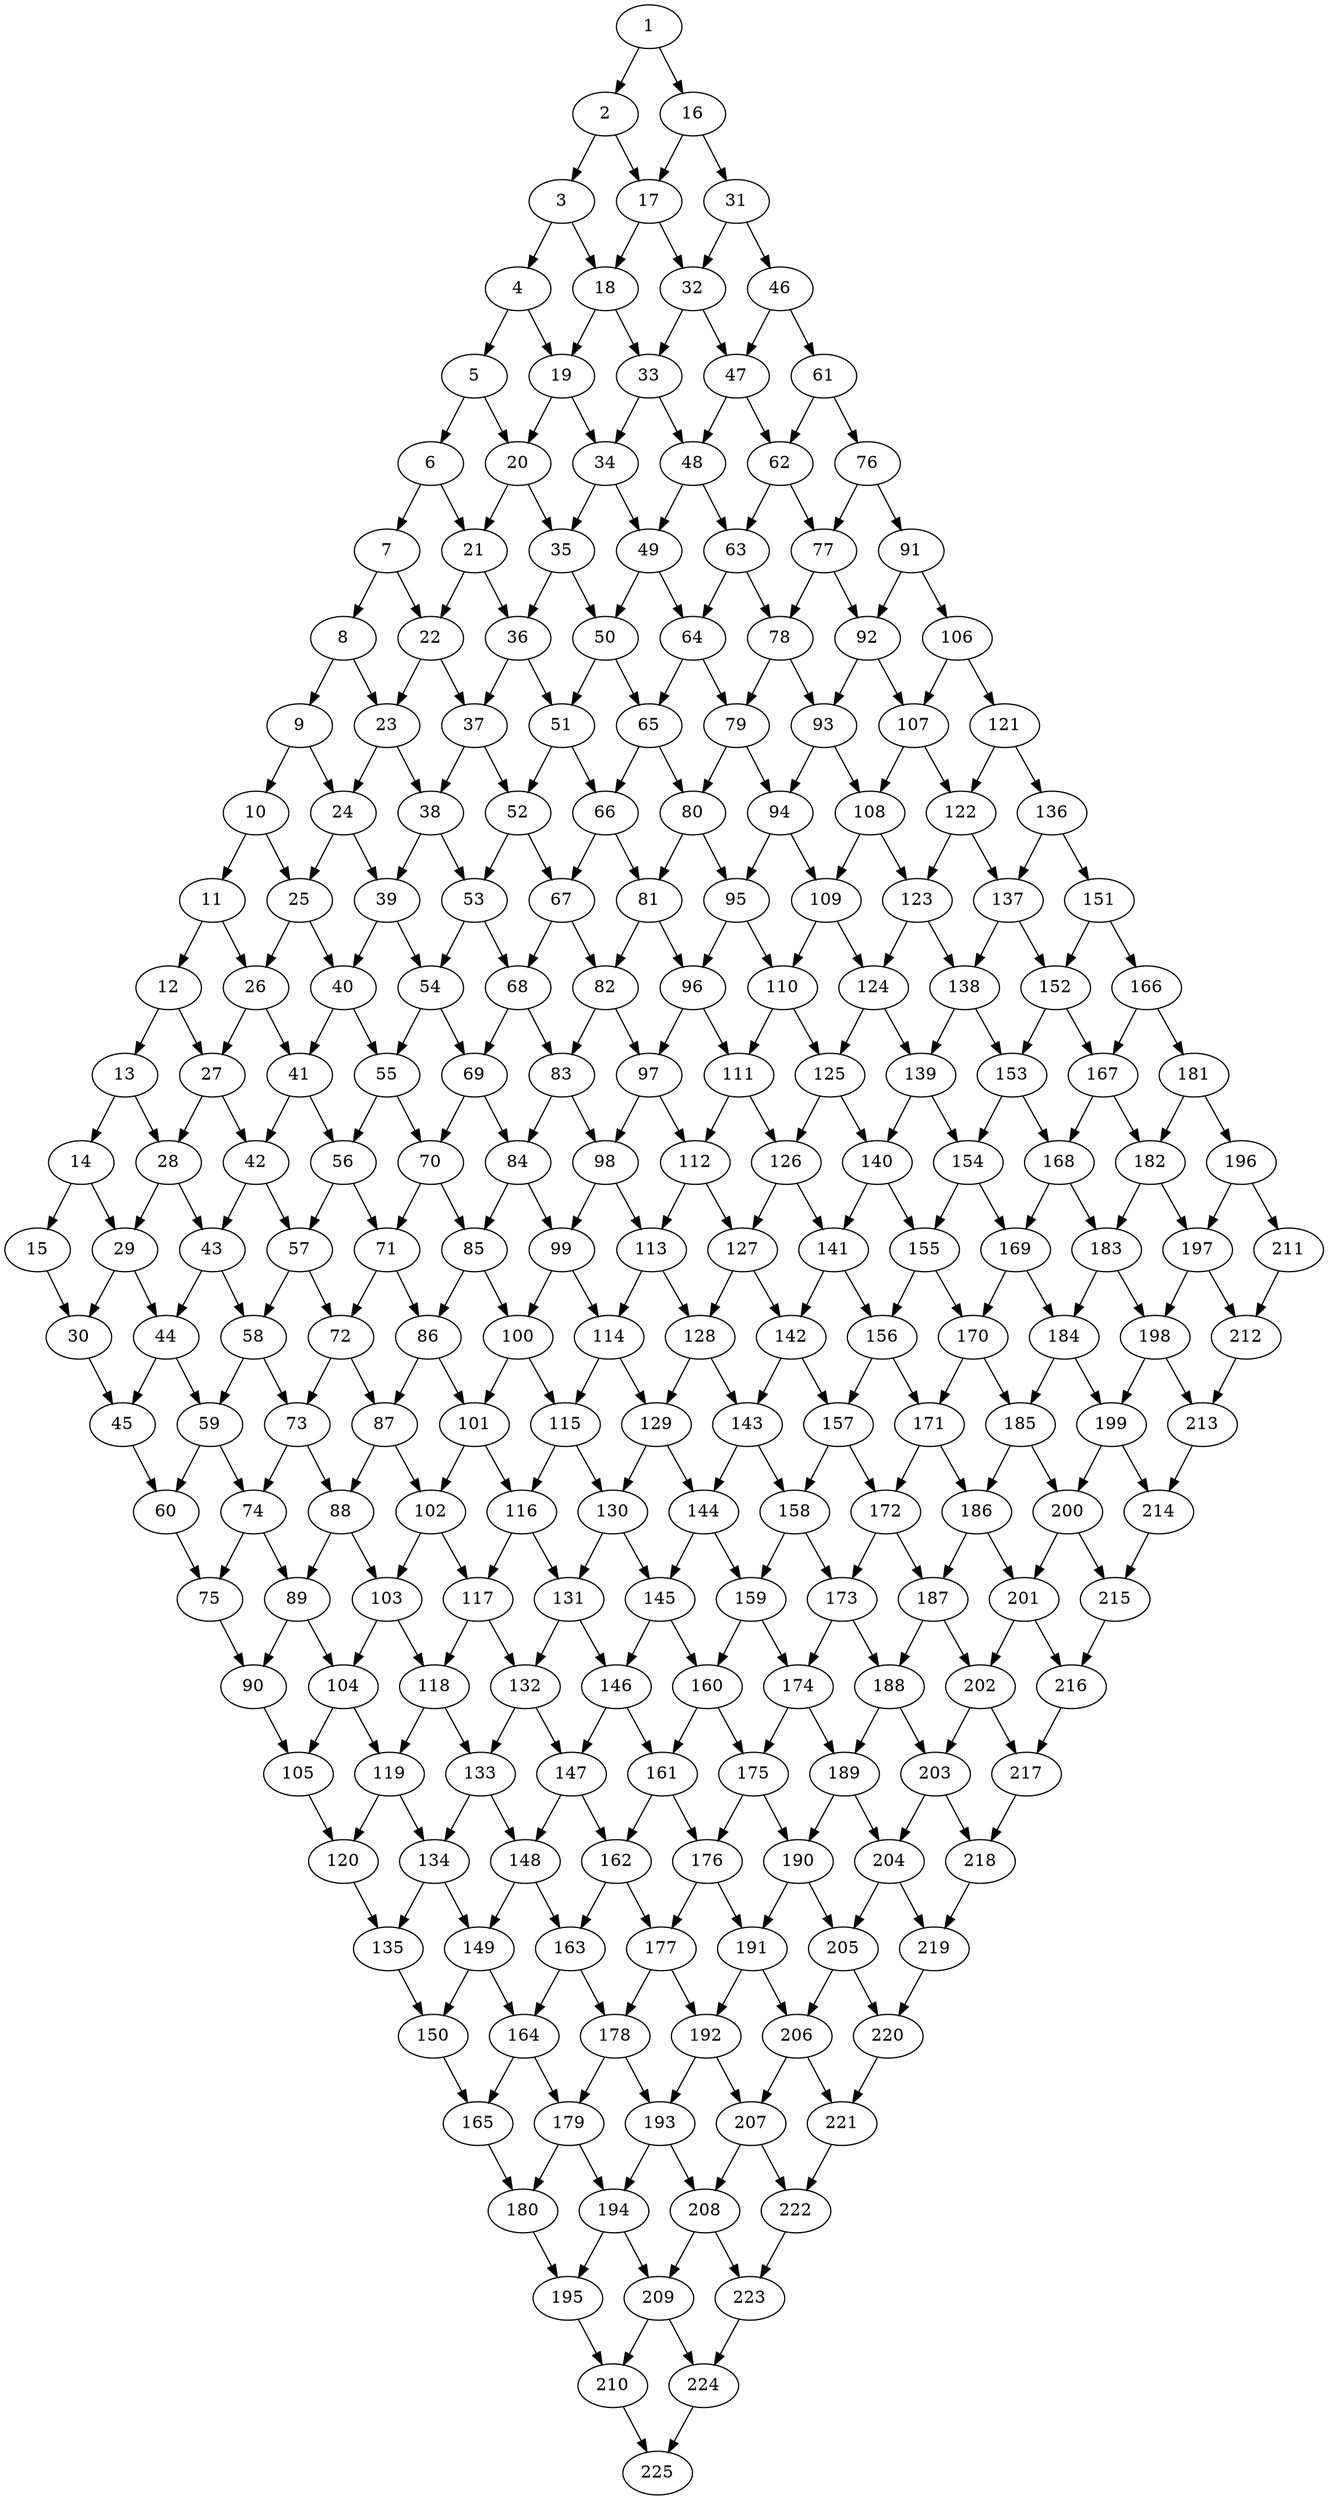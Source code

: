 digraph G_1 {
    1;
    2;
    3;
    4;
    5;
    6;
    7;
    8;
    9;
    10;
    11;
    12;
    13;
    14;
    15;
    16;
    17;
    18;
    19;
    20;
    21;
    22;
    23;
    24;
    25;
    26;
    27;
    28;
    29;
    30;
    31;
    32;
    33;
    34;
    35;
    36;
    37;
    38;
    39;
    40;
    41;
    42;
    43;
    44;
    45;
    46;
    47;
    48;
    49;
    50;
    51;
    52;
    53;
    54;
    55;
    56;
    57;
    58;
    59;
    60;
    61;
    62;
    63;
    64;
    65;
    66;
    67;
    68;
    69;
    70;
    71;
    72;
    73;
    74;
    75;
    76;
    77;
    78;
    79;
    80;
    81;
    82;
    83;
    84;
    85;
    86;
    87;
    88;
    89;
    90;
    91;
    92;
    93;
    94;
    95;
    96;
    97;
    98;
    99;
    100;
    101;
    102;
    103;
    104;
    105;
    106;
    107;
    108;
    109;
    110;
    111;
    112;
    113;
    114;
    115;
    116;
    117;
    118;
    119;
    120;
    121;
    122;
    123;
    124;
    125;
    126;
    127;
    128;
    129;
    130;
    131;
    132;
    133;
    134;
    135;
    136;
    137;
    138;
    139;
    140;
    141;
    142;
    143;
    144;
    145;
    146;
    147;
    148;
    149;
    150;
    151;
    152;
    153;
    154;
    155;
    156;
    157;
    158;
    159;
    160;
    161;
    162;
    163;
    164;
    165;
    166;
    167;
    168;
    169;
    170;
    171;
    172;
    173;
    174;
    175;
    176;
    177;
    178;
    179;
    180;
    181;
    182;
    183;
    184;
    185;
    186;
    187;
    188;
    189;
    190;
    191;
    192;
    193;
    194;
    195;
    196;
    197;
    198;
    199;
    200;
    201;
    202;
    203;
    204;
    205;
    206;
    207;
    208;
    209;
    210;
    211;
    212;
    213;
    214;
    215;
    216;
    217;
    218;
    219;
    220;
    221;
    222;
    223;
    224;
    225;
    1 -> 2;
    1 -> 16;
    2 -> 3;
    2 -> 17;
    3 -> 4;
    3 -> 18;
    4 -> 5;
    4 -> 19;
    5 -> 6;
    5 -> 20;
    6 -> 7;
    6 -> 21;
    7 -> 8;
    7 -> 22;
    8 -> 9;
    8 -> 23;
    9 -> 10;
    9 -> 24;
    10 -> 11;
    10 -> 25;
    11 -> 12;
    11 -> 26;
    12 -> 13;
    12 -> 27;
    13 -> 14;
    13 -> 28;
    14 -> 15;
    14 -> 29;
    15 -> 30;
    16 -> 17;
    16 -> 31;
    17 -> 18;
    17 -> 32;
    18 -> 19;
    18 -> 33;
    19 -> 20;
    19 -> 34;
    20 -> 21;
    20 -> 35;
    21 -> 22;
    21 -> 36;
    22 -> 23;
    22 -> 37;
    23 -> 24;
    23 -> 38;
    24 -> 25;
    24 -> 39;
    25 -> 26;
    25 -> 40;
    26 -> 27;
    26 -> 41;
    27 -> 28;
    27 -> 42;
    28 -> 29;
    28 -> 43;
    29 -> 30;
    29 -> 44;
    30 -> 45;
    31 -> 32;
    31 -> 46;
    32 -> 33;
    32 -> 47;
    33 -> 34;
    33 -> 48;
    34 -> 35;
    34 -> 49;
    35 -> 36;
    35 -> 50;
    36 -> 37;
    36 -> 51;
    37 -> 38;
    37 -> 52;
    38 -> 39;
    38 -> 53;
    39 -> 40;
    39 -> 54;
    40 -> 41;
    40 -> 55;
    41 -> 42;
    41 -> 56;
    42 -> 43;
    42 -> 57;
    43 -> 44;
    43 -> 58;
    44 -> 45;
    44 -> 59;
    45 -> 60;
    46 -> 47;
    46 -> 61;
    47 -> 48;
    47 -> 62;
    48 -> 49;
    48 -> 63;
    49 -> 50;
    49 -> 64;
    50 -> 51;
    50 -> 65;
    51 -> 52;
    51 -> 66;
    52 -> 53;
    52 -> 67;
    53 -> 54;
    53 -> 68;
    54 -> 55;
    54 -> 69;
    55 -> 56;
    55 -> 70;
    56 -> 57;
    56 -> 71;
    57 -> 58;
    57 -> 72;
    58 -> 59;
    58 -> 73;
    59 -> 60;
    59 -> 74;
    60 -> 75;
    61 -> 62;
    61 -> 76;
    62 -> 63;
    62 -> 77;
    63 -> 64;
    63 -> 78;
    64 -> 65;
    64 -> 79;
    65 -> 66;
    65 -> 80;
    66 -> 67;
    66 -> 81;
    67 -> 68;
    67 -> 82;
    68 -> 69;
    68 -> 83;
    69 -> 70;
    69 -> 84;
    70 -> 71;
    70 -> 85;
    71 -> 72;
    71 -> 86;
    72 -> 73;
    72 -> 87;
    73 -> 74;
    73 -> 88;
    74 -> 75;
    74 -> 89;
    75 -> 90;
    76 -> 77;
    76 -> 91;
    77 -> 78;
    77 -> 92;
    78 -> 79;
    78 -> 93;
    79 -> 80;
    79 -> 94;
    80 -> 81;
    80 -> 95;
    81 -> 82;
    81 -> 96;
    82 -> 83;
    82 -> 97;
    83 -> 84;
    83 -> 98;
    84 -> 85;
    84 -> 99;
    85 -> 86;
    85 -> 100;
    86 -> 87;
    86 -> 101;
    87 -> 88;
    87 -> 102;
    88 -> 89;
    88 -> 103;
    89 -> 90;
    89 -> 104;
    90 -> 105;
    91 -> 92;
    91 -> 106;
    92 -> 93;
    92 -> 107;
    93 -> 94;
    93 -> 108;
    94 -> 95;
    94 -> 109;
    95 -> 96;
    95 -> 110;
    96 -> 97;
    96 -> 111;
    97 -> 98;
    97 -> 112;
    98 -> 99;
    98 -> 113;
    99 -> 100;
    99 -> 114;
    100 -> 101;
    100 -> 115;
    101 -> 102;
    101 -> 116;
    102 -> 103;
    102 -> 117;
    103 -> 104;
    103 -> 118;
    104 -> 105;
    104 -> 119;
    105 -> 120;
    106 -> 107;
    106 -> 121;
    107 -> 108;
    107 -> 122;
    108 -> 109;
    108 -> 123;
    109 -> 110;
    109 -> 124;
    110 -> 111;
    110 -> 125;
    111 -> 112;
    111 -> 126;
    112 -> 113;
    112 -> 127;
    113 -> 114;
    113 -> 128;
    114 -> 115;
    114 -> 129;
    115 -> 116;
    115 -> 130;
    116 -> 117;
    116 -> 131;
    117 -> 118;
    117 -> 132;
    118 -> 119;
    118 -> 133;
    119 -> 120;
    119 -> 134;
    120 -> 135;
    121 -> 122;
    121 -> 136;
    122 -> 123;
    122 -> 137;
    123 -> 124;
    123 -> 138;
    124 -> 125;
    124 -> 139;
    125 -> 126;
    125 -> 140;
    126 -> 127;
    126 -> 141;
    127 -> 128;
    127 -> 142;
    128 -> 129;
    128 -> 143;
    129 -> 130;
    129 -> 144;
    130 -> 131;
    130 -> 145;
    131 -> 132;
    131 -> 146;
    132 -> 133;
    132 -> 147;
    133 -> 134;
    133 -> 148;
    134 -> 135;
    134 -> 149;
    135 -> 150;
    136 -> 137;
    136 -> 151;
    137 -> 138;
    137 -> 152;
    138 -> 139;
    138 -> 153;
    139 -> 140;
    139 -> 154;
    140 -> 141;
    140 -> 155;
    141 -> 142;
    141 -> 156;
    142 -> 143;
    142 -> 157;
    143 -> 144;
    143 -> 158;
    144 -> 145;
    144 -> 159;
    145 -> 146;
    145 -> 160;
    146 -> 147;
    146 -> 161;
    147 -> 148;
    147 -> 162;
    148 -> 149;
    148 -> 163;
    149 -> 150;
    149 -> 164;
    150 -> 165;
    151 -> 152;
    151 -> 166;
    152 -> 153;
    152 -> 167;
    153 -> 154;
    153 -> 168;
    154 -> 155;
    154 -> 169;
    155 -> 156;
    155 -> 170;
    156 -> 157;
    156 -> 171;
    157 -> 158;
    157 -> 172;
    158 -> 159;
    158 -> 173;
    159 -> 160;
    159 -> 174;
    160 -> 161;
    160 -> 175;
    161 -> 162;
    161 -> 176;
    162 -> 163;
    162 -> 177;
    163 -> 164;
    163 -> 178;
    164 -> 165;
    164 -> 179;
    165 -> 180;
    166 -> 167;
    166 -> 181;
    167 -> 168;
    167 -> 182;
    168 -> 169;
    168 -> 183;
    169 -> 170;
    169 -> 184;
    170 -> 171;
    170 -> 185;
    171 -> 172;
    171 -> 186;
    172 -> 173;
    172 -> 187;
    173 -> 174;
    173 -> 188;
    174 -> 175;
    174 -> 189;
    175 -> 176;
    175 -> 190;
    176 -> 177;
    176 -> 191;
    177 -> 178;
    177 -> 192;
    178 -> 179;
    178 -> 193;
    179 -> 180;
    179 -> 194;
    180 -> 195;
    181 -> 182;
    181 -> 196;
    182 -> 183;
    182 -> 197;
    183 -> 184;
    183 -> 198;
    184 -> 185;
    184 -> 199;
    185 -> 186;
    185 -> 200;
    186 -> 187;
    186 -> 201;
    187 -> 188;
    187 -> 202;
    188 -> 189;
    188 -> 203;
    189 -> 190;
    189 -> 204;
    190 -> 191;
    190 -> 205;
    191 -> 192;
    191 -> 206;
    192 -> 193;
    192 -> 207;
    193 -> 194;
    193 -> 208;
    194 -> 195;
    194 -> 209;
    195 -> 210;
    196 -> 197;
    196 -> 211;
    197 -> 198;
    197 -> 212;
    198 -> 199;
    198 -> 213;
    199 -> 200;
    199 -> 214;
    200 -> 201;
    200 -> 215;
    201 -> 202;
    201 -> 216;
    202 -> 203;
    202 -> 217;
    203 -> 204;
    203 -> 218;
    204 -> 205;
    204 -> 219;
    205 -> 206;
    205 -> 220;
    206 -> 207;
    206 -> 221;
    207 -> 208;
    207 -> 222;
    208 -> 209;
    208 -> 223;
    209 -> 210;
    209 -> 224;
    210 -> 225;
    211 -> 212;
    212 -> 213;
    213 -> 214;
    214 -> 215;
    215 -> 216;
    216 -> 217;
    217 -> 218;
    218 -> 219;
    219 -> 220;
    220 -> 221;
    221 -> 222;
    222 -> 223;
    223 -> 224;
    224 -> 225;
}
